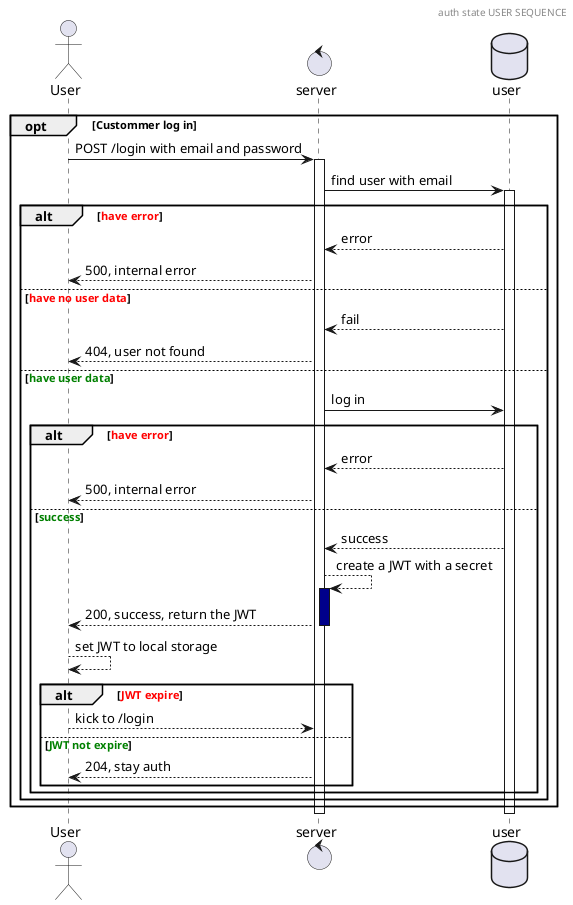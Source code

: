 @startuml auth state user sequence

header auth state USER SEQUENCE 
actor User 
control server
database user

opt  Custommer log in
  User -> server: POST /login with email and password
  activate server
      server -> user: find user with email
      activate user
      alt <font color=red>have error</font>
        user --> server: error
        server --> User: 500, internal error
      else <font color=red>have no user data</font>
        user --> server: fail
        server --> User: 404, user not found
      else <font color=green>have user data</font>
          server -> user: log in
          alt <font color=red>have error</font>
            user --> server: error
            server --> User: 500, internal error
          else <font color=green>success</font>
            user --> server: success
            server --> server: create a JWT with a secret
            activate server #DarkBlue
            server --> User: 200, success, return the JWT
            deactivate server
            User --> User: set JWT to local storage
            alt <font color=red>JWT expire</font>
            User --> server: kick to /login
            else <font color=green>JWT not expire</font>
            server --> User: 204, stay auth
            end
          end
      end
    end
    deactivate user
    deactivate server


@enduml